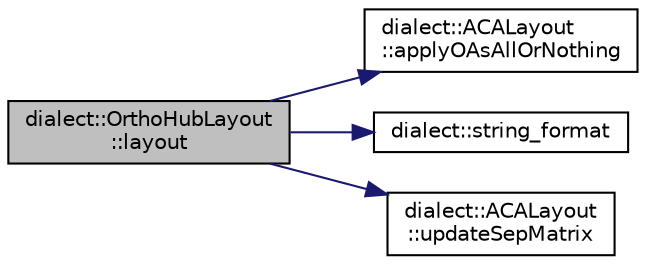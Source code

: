 digraph "dialect::OrthoHubLayout::layout"
{
  edge [fontname="Helvetica",fontsize="10",labelfontname="Helvetica",labelfontsize="10"];
  node [fontname="Helvetica",fontsize="10",shape=record];
  rankdir="LR";
  Node2 [label="dialect::OrthoHubLayout\l::layout",height=0.2,width=0.4,color="black", fillcolor="grey75", style="filled", fontcolor="black"];
  Node2 -> Node3 [color="midnightblue",fontsize="10",style="solid",fontname="Helvetica"];
  Node3 [label="dialect::ACALayout\l::applyOAsAllOrNothing",height=0.2,width=0.4,color="black", fillcolor="white", style="filled",URL="$classdialect_1_1ACALayout.html#ad64d1f3c84dcd313ab48e57f4788b026",tooltip="Creates all the requested alignments, or none if any is infeasible. "];
  Node2 -> Node4 [color="midnightblue",fontsize="10",style="solid",fontname="Helvetica"];
  Node4 [label="dialect::string_format",height=0.2,width=0.4,color="black", fillcolor="white", style="filled",URL="$namespacedialect.html#a7fdbc3f53251706e91936da1109bb644",tooltip="String formatting. "];
  Node2 -> Node5 [color="midnightblue",fontsize="10",style="solid",fontname="Helvetica"];
  Node5 [label="dialect::ACALayout\l::updateSepMatrix",height=0.2,width=0.4,color="black", fillcolor="white", style="filled",URL="$classdialect_1_1ACALayout.html#afb9467554d9931aee36e5825d4a574fb",tooltip="Update the SepMatrix of the Graph on which this ACALayout was built (if any). "];
}
